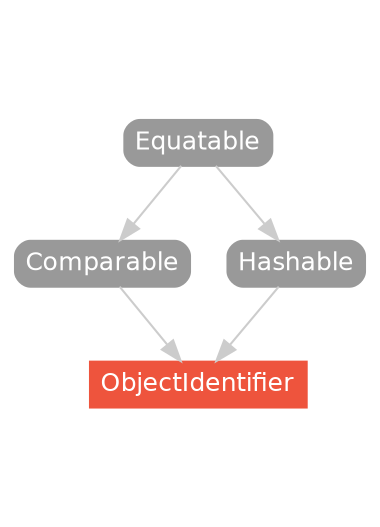 strict digraph "ObjectIdentifier - Type Hierarchy - SwiftDoc.cn" {
    pad="0.1,0.8"
    node [shape=box, style="filled,rounded", color="#999999", fillcolor="#999999", fontcolor=white, fontname=Helvetica, fontnames="Helvetica,sansserif", fontsize=12, margin="0.07,0.05", height="0.3"]
    edge [color="#cccccc"]
    "Comparable" [URL="/protocol/Comparable/hierarchy/"]
    "Equatable" [URL="/protocol/Equatable/hierarchy/"]
    "Hashable" [URL="/protocol/Hashable/hierarchy/"]
    "ObjectIdentifier" [URL="/type/ObjectIdentifier/", style="filled", fillcolor="#ee543d", color="#ee543d"]    "Hashable" -> "ObjectIdentifier"
    "Comparable" -> "ObjectIdentifier"
    "Equatable" -> "Hashable"
    "Equatable" -> "Comparable"
    subgraph Types {
        rank = max; "ObjectIdentifier";
    }
}